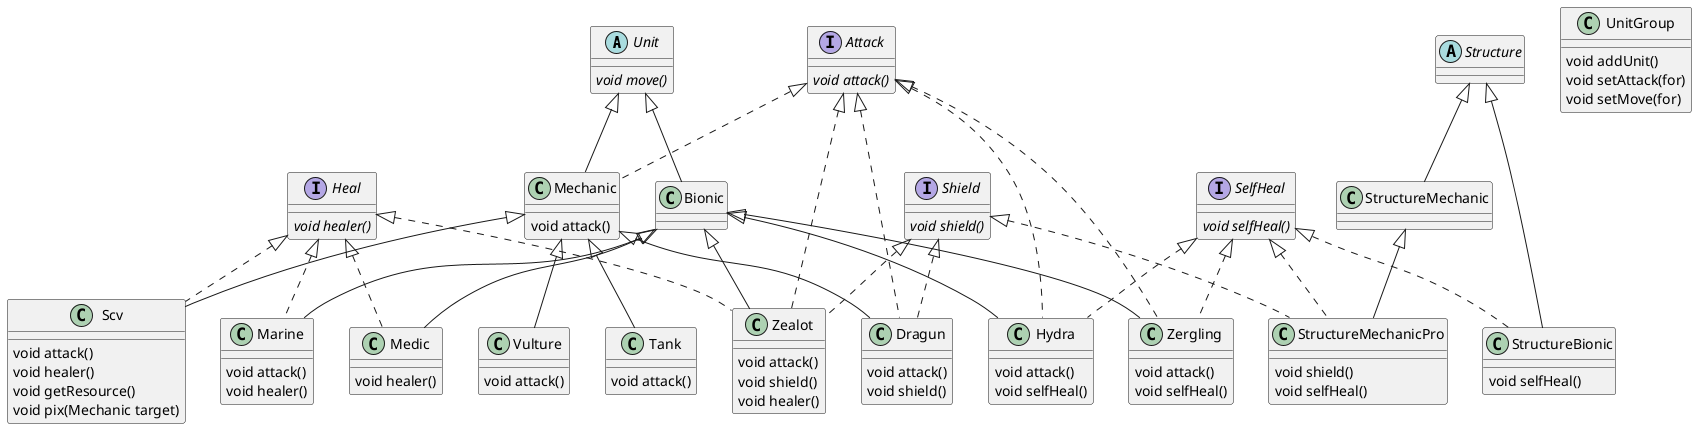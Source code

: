 @startuml
@startuml
abstract class Unit {
{abstract}void move()
}
abstract class Structure{
}
class StructureBionic extends Structure implements SelfHeal{
void selfHeal()
}
class StructureMechanic extends Structure{}
class StructureMechanicPro extends StructureMechanic implements Shield, SelfHeal{
void shield()
void selfHeal()
}
class Bionic extends Unit{
}
class Marine extends Bionic implements Heal{
void attack()
void healer()
}
class Medic extends Bionic implements Heal{
void healer()
}
class Mechanic extends Unit implements Attack{
void attack()
}
class Tank extends Mechanic{
void attack()
}
class Vulture extends Mechanic{
void attack()
}
class Scv extends Mechanic implements Heal{
void attack()
void healer()
void getResource()
void pix(Mechanic target)
}
class Zergling extends Bionic implements SelfHeal,Attack{
void attack()
void selfHeal()
}
class Hydra extends Bionic implements SelfHeal,Attack{
void attack()
void selfHeal()
}
class Zealot extends Bionic implements Shield,Attack,Heal{
void attack()
void shield()
void healer()
}
class Dragun extends Mechanic implements Shield,Attack{
void attack()
void shield()
}
interface Heal{
{abstract}void healer()
}
interface Shield{
{abstract}void shield()
}
interface SelfHeal{
{abstract}void selfHeal()
}
interface Attack{
{abstract}void attack()
}
class UnitGroup {
void addUnit()
void setAttack(for)
void setMove(for)
}
@enduml

@enduml